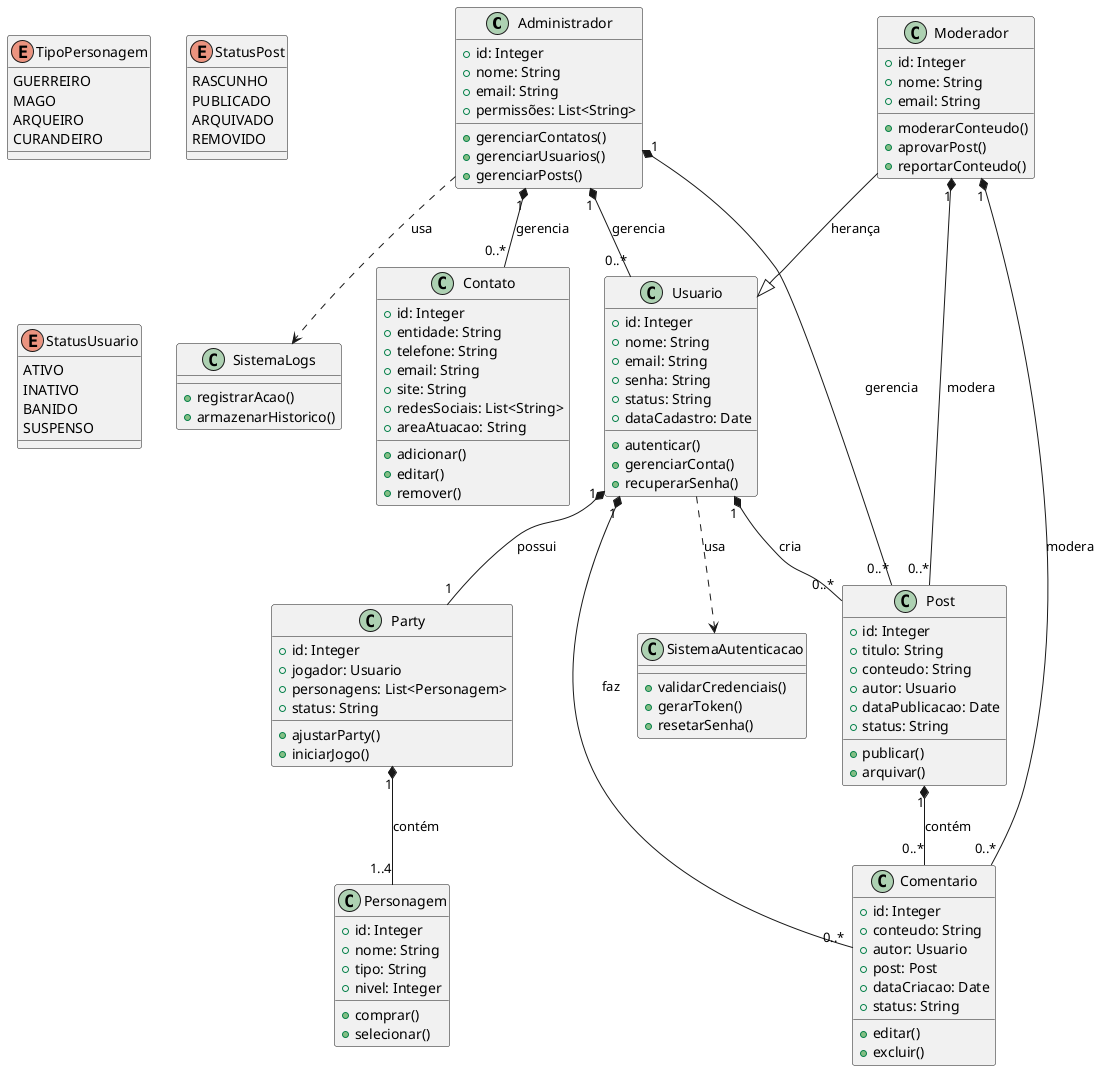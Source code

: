 @startuml sistema_geral

class Administrador {
  + id: Integer
  + nome: String
  + email: String
  + permissões: List<String>
  + gerenciarContatos()
  + gerenciarUsuarios()
  + gerenciarPosts()
}

class Moderador {
  + id: Integer
  + nome: String
  + email: String
  + moderarConteudo()
  + aprovarPost()
  + reportarConteudo()
}

class Usuario {
  + id: Integer
  + nome: String
  + email: String
  + senha: String
  + status: String
  + dataCadastro: Date
  + autenticar()
  + gerenciarConta()
  + recuperarSenha()
}

class Post {
  + id: Integer
  + titulo: String
  + conteudo: String
  + autor: Usuario
  + dataPublicacao: Date
  + status: String
  + publicar()
  + arquivar()
}

class Comentario {
  + id: Integer
  + conteudo: String
  + autor: Usuario
  + post: Post
  + dataCriacao: Date
  + status: String
  + editar()
  + excluir()
}

class Contato {
  + id: Integer
  + entidade: String
  + telefone: String
  + email: String
  + site: String
  + redesSociais: List<String>
  + areaAtuacao: String
  + adicionar()
  + editar()
  + remover()
}

class Party {
  + id: Integer
  + jogador: Usuario
  + personagens: List<Personagem>
  + status: String
  + ajustarParty()
  + iniciarJogo()
}

class Personagem {
  + id: Integer
  + nome: String
  + tipo: String
  + nivel: Integer
  + comprar()
  + selecionar()
}

class SistemaAutenticacao {
  + validarCredenciais()
  + gerarToken()
  + resetarSenha()
}

class SistemaLogs {
  + registrarAcao()
  + armazenarHistorico()
}

Administrador "1" *-- "0..*" Contato : gerencia
Administrador "1" *-- "0..*" Usuario : gerencia
Administrador "1" *-- "0..*" Post : gerencia

Moderador --|> Usuario : herança
Moderador "1" *-- "0..*" Post : modera
Moderador "1" *-- "0..*" Comentario : modera

Usuario "1" *-- "0..*" Post : cria
Usuario "1" *-- "0..*" Comentario : faz
Usuario "1" *-- "1" Party : possui

Post "1" *-- "0..*" Comentario : contém

Party "1" *-- "1..4" Personagem : contém

Usuario ..> SistemaAutenticacao : usa
Administrador ..> SistemaLogs : usa

enum TipoPersonagem {
  GUERREIRO
  MAGO
  ARQUEIRO
  CURANDEIRO
}

enum StatusPost {
  RASCUNHO
  PUBLICADO
  ARQUIVADO
  REMOVIDO
}

enum StatusUsuario {
  ATIVO
  INATIVO
  BANIDO
  SUSPENSO
}

@enduml